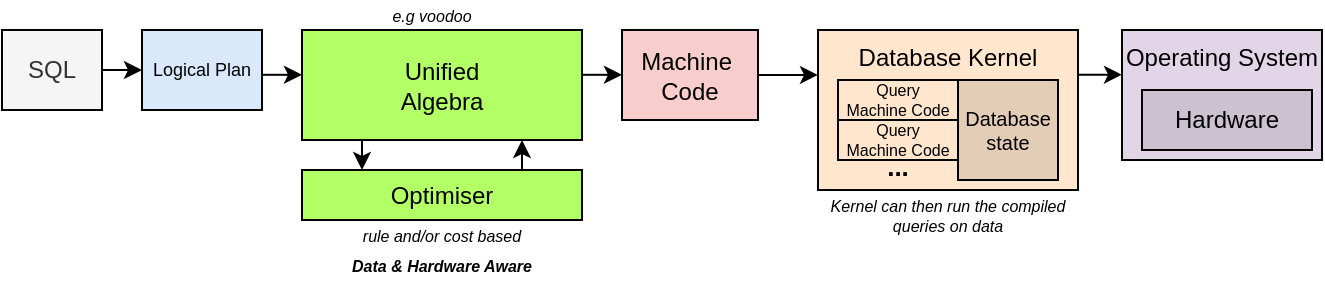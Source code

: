 <mxfile version="20.3.0" type="device"><diagram id="tv8h2Ezvx7WM-gdEI4yP" name="Page-1"><mxGraphModel dx="620" dy="372" grid="1" gridSize="10" guides="1" tooltips="1" connect="1" arrows="1" fold="1" page="1" pageScale="1" pageWidth="827" pageHeight="1169" math="0" shadow="0"><root><mxCell id="0"/><mxCell id="1" parent="0"/><mxCell id="4pLshklfgOGS7dIb3uJY-1" style="edgeStyle=orthogonalEdgeStyle;rounded=0;orthogonalLoop=1;jettySize=auto;html=1;exitX=1;exitY=0.5;exitDx=0;exitDy=0;entryX=0;entryY=0.5;entryDx=0;entryDy=0;" edge="1" parent="1" source="4pLshklfgOGS7dIb3uJY-2" target="4pLshklfgOGS7dIb3uJY-5"><mxGeometry relative="1" as="geometry"/></mxCell><mxCell id="4pLshklfgOGS7dIb3uJY-2" value="SQL" style="rounded=0;whiteSpace=wrap;html=1;fillColor=#f5f5f5;strokeColor=#000000;fontColor=#333333;" vertex="1" parent="1"><mxGeometry x="50" y="45" width="50" height="40" as="geometry"/></mxCell><mxCell id="4pLshklfgOGS7dIb3uJY-5" value="Logical Plan" style="rounded=0;whiteSpace=wrap;html=1;fillColor=#dae8fc;strokeColor=#000000;fontSize=9;" vertex="1" parent="1"><mxGeometry x="120" y="45" width="60" height="40" as="geometry"/></mxCell><mxCell id="4pLshklfgOGS7dIb3uJY-7" value="Machine&amp;nbsp;&lt;br&gt;Code" style="rounded=0;whiteSpace=wrap;html=1;fillColor=#f8cecc;strokeColor=#000000;gradientDirection=east;" vertex="1" parent="1"><mxGeometry x="360" y="45" width="68" height="45" as="geometry"/></mxCell><mxCell id="4pLshklfgOGS7dIb3uJY-8" style="edgeStyle=orthogonalEdgeStyle;rounded=0;orthogonalLoop=1;jettySize=auto;html=1;" edge="1" parent="1"><mxGeometry relative="1" as="geometry"><mxPoint x="560" y="67.33" as="sourcePoint"/><mxPoint x="610" y="67.33" as="targetPoint"/></mxGeometry></mxCell><mxCell id="4pLshklfgOGS7dIb3uJY-9" value="Database Kernel" style="rounded=0;whiteSpace=wrap;html=1;verticalAlign=top;fillColor=#ffe6cc;strokeColor=#000000;" vertex="1" parent="1"><mxGeometry x="458" y="45" width="130" height="80" as="geometry"/></mxCell><mxCell id="4pLshklfgOGS7dIb3uJY-10" value="Operating System" style="rounded=0;whiteSpace=wrap;html=1;verticalAlign=top;fillColor=#e1d5e7;strokeColor=#000000;" vertex="1" parent="1"><mxGeometry x="610" y="45" width="100" height="65" as="geometry"/></mxCell><mxCell id="4pLshklfgOGS7dIb3uJY-11" value="Hardware" style="rounded=0;whiteSpace=wrap;html=1;verticalAlign=middle;fillColor=#CCC1D1;strokeColor=#000000;" vertex="1" parent="1"><mxGeometry x="620" y="75" width="85" height="30" as="geometry"/></mxCell><mxCell id="4pLshklfgOGS7dIb3uJY-17" value="Database state" style="rounded=0;whiteSpace=wrap;html=1;verticalAlign=middle;fontSize=10;fillColor=#E3CDB6;strokeColor=#000000;" vertex="1" parent="1"><mxGeometry x="528" y="70" width="50" height="50" as="geometry"/></mxCell><mxCell id="4pLshklfgOGS7dIb3uJY-18" value="Query&lt;br style=&quot;font-size: 8px;&quot;&gt;Machine Code" style="rounded=0;whiteSpace=wrap;html=1;fillColor=#FFE6CC;strokeColor=#000000;fontSize=8;" vertex="1" parent="1"><mxGeometry x="468" y="70" width="60" height="20" as="geometry"/></mxCell><mxCell id="4pLshklfgOGS7dIb3uJY-19" value="Query&lt;br style=&quot;font-size: 8px;&quot;&gt;Machine Code" style="rounded=0;whiteSpace=wrap;html=1;fillColor=#FFE6CC;strokeColor=#000000;fontSize=8;" vertex="1" parent="1"><mxGeometry x="468" y="90" width="60" height="20" as="geometry"/></mxCell><mxCell id="4pLshklfgOGS7dIb3uJY-20" value="..." style="text;html=1;strokeColor=none;fillColor=none;align=center;verticalAlign=middle;whiteSpace=wrap;rounded=0;fontSize=13;fontStyle=1" vertex="1" parent="1"><mxGeometry x="478" y="100" width="40" height="25" as="geometry"/></mxCell><mxCell id="4pLshklfgOGS7dIb3uJY-24" value="" style="endArrow=classic;html=1;rounded=0;fontSize=11;" edge="1" parent="1"><mxGeometry width="50" height="50" relative="1" as="geometry"><mxPoint x="428" y="67.46" as="sourcePoint"/><mxPoint x="458" y="67.46" as="targetPoint"/></mxGeometry></mxCell><mxCell id="4pLshklfgOGS7dIb3uJY-27" value="Kernel can then run the compiled queries on data" style="text;html=1;strokeColor=none;fillColor=none;align=center;verticalAlign=middle;whiteSpace=wrap;rounded=0;fontSize=8;fontStyle=2" vertex="1" parent="1"><mxGeometry x="458" y="125" width="130" height="25" as="geometry"/></mxCell><mxCell id="4pLshklfgOGS7dIb3uJY-37" value="Unified &lt;br&gt;Algebra" style="rounded=0;whiteSpace=wrap;html=1;fillColor=#B3FF66;strokeColor=#000000;gradientColor=none;" vertex="1" parent="1"><mxGeometry x="200" y="45" width="140" height="55" as="geometry"/></mxCell><mxCell id="4pLshklfgOGS7dIb3uJY-41" value="" style="endArrow=classic;html=1;rounded=0;fontSize=9;" edge="1" parent="1"><mxGeometry width="50" height="50" relative="1" as="geometry"><mxPoint x="180" y="67.4" as="sourcePoint"/><mxPoint x="200" y="67.4" as="targetPoint"/></mxGeometry></mxCell><mxCell id="4pLshklfgOGS7dIb3uJY-42" value="" style="endArrow=classic;html=1;rounded=0;fontSize=9;" edge="1" parent="1"><mxGeometry width="50" height="50" relative="1" as="geometry"><mxPoint x="340.0" y="67.4" as="sourcePoint"/><mxPoint x="360.0" y="67.4" as="targetPoint"/></mxGeometry></mxCell><mxCell id="4pLshklfgOGS7dIb3uJY-43" value="Optimiser" style="rounded=0;whiteSpace=wrap;html=1;fillColor=#B3FF66;strokeColor=#000000;gradientColor=none;" vertex="1" parent="1"><mxGeometry x="200" y="115" width="140" height="25" as="geometry"/></mxCell><mxCell id="4pLshklfgOGS7dIb3uJY-44" style="edgeStyle=orthogonalEdgeStyle;rounded=0;orthogonalLoop=1;jettySize=auto;html=1;entryX=0.25;entryY=0;entryDx=0;entryDy=0;" edge="1" parent="1"><mxGeometry relative="1" as="geometry"><mxPoint x="230" y="100" as="sourcePoint"/><mxPoint x="230" y="115" as="targetPoint"/></mxGeometry></mxCell><mxCell id="4pLshklfgOGS7dIb3uJY-45" style="edgeStyle=orthogonalEdgeStyle;rounded=0;orthogonalLoop=1;jettySize=auto;html=1;entryX=0.25;entryY=0;entryDx=0;entryDy=0;startArrow=classic;startFill=1;endArrow=none;endFill=0;" edge="1" parent="1"><mxGeometry relative="1" as="geometry"><mxPoint x="310" y="100" as="sourcePoint"/><mxPoint x="310" y="115" as="targetPoint"/></mxGeometry></mxCell><mxCell id="4pLshklfgOGS7dIb3uJY-46" value="&lt;b&gt;Data &amp;amp; Hardware Aware&lt;/b&gt;" style="text;html=1;strokeColor=none;fillColor=none;align=center;verticalAlign=middle;whiteSpace=wrap;rounded=0;fontSize=8;fontStyle=2" vertex="1" parent="1"><mxGeometry x="209" y="150" width="122" height="25" as="geometry"/></mxCell><mxCell id="4pLshklfgOGS7dIb3uJY-49" value="rule and/or cost based" style="text;html=1;strokeColor=none;fillColor=none;align=center;verticalAlign=middle;whiteSpace=wrap;rounded=0;fontSize=8;fontStyle=2" vertex="1" parent="1"><mxGeometry x="225" y="140" width="90" height="15" as="geometry"/></mxCell><mxCell id="4pLshklfgOGS7dIb3uJY-50" value="e.g voodoo" style="text;html=1;strokeColor=none;fillColor=none;align=center;verticalAlign=middle;whiteSpace=wrap;rounded=0;fontSize=8;fontStyle=2" vertex="1" parent="1"><mxGeometry x="220" y="30" width="90" height="15" as="geometry"/></mxCell></root></mxGraphModel></diagram></mxfile>